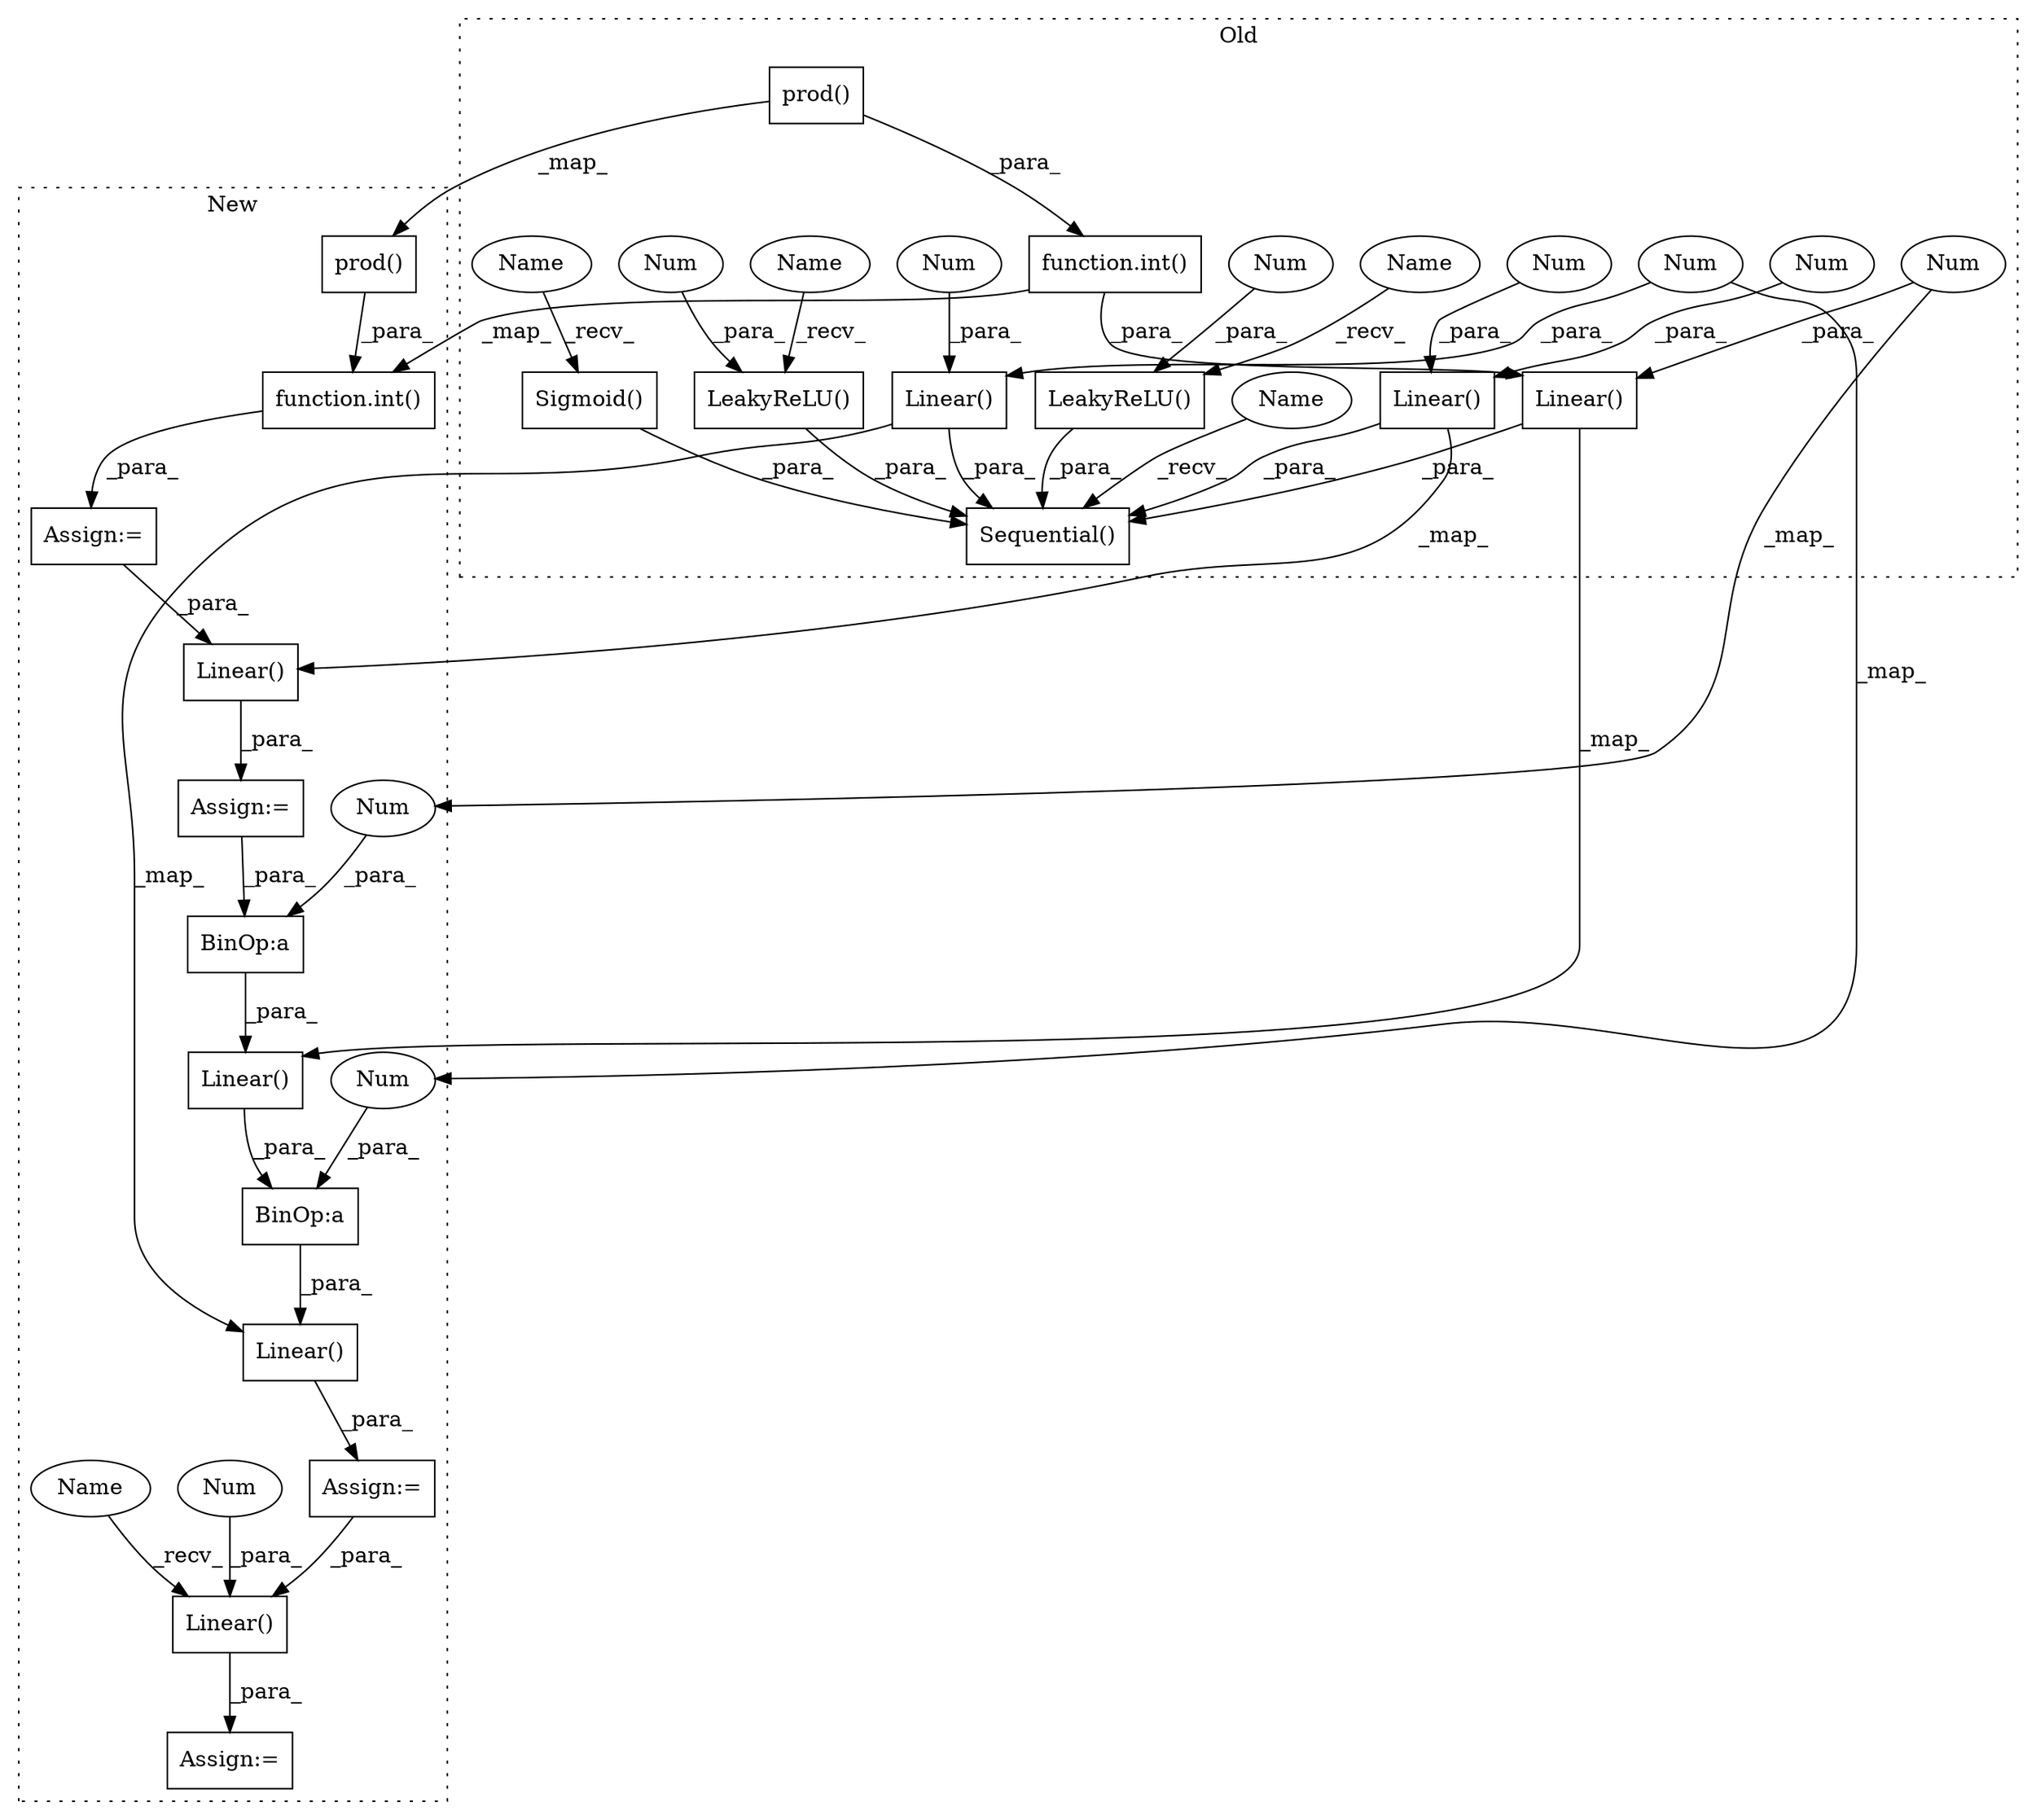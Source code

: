 digraph G {
subgraph cluster0 {
1 [label="Sigmoid()" a="75" s="1205" l="12" shape="box"];
3 [label="Sequential()" a="75" s="971,1217" l="27,11" shape="box"];
8 [label="Linear()" a="75" s="998,1036" l="10,1" shape="box"];
9 [label="function.int()" a="75" s="1008,1030" l="4,1" shape="box"];
11 [label="Linear()" a="75" s="1174,1190" l="10,1" shape="box"];
13 [label="prod()" a="75" s="1012,1029" l="8,1" shape="box"];
15 [label="Linear()" a="75" s="1096,1114" l="10,1" shape="box"];
17 [label="Num" a="76" s="1033" l="3" shape="ellipse"];
20 [label="Num" a="76" s="1184" l="3" shape="ellipse"];
22 [label="Num" a="76" s="1189" l="1" shape="ellipse"];
23 [label="Num" a="76" s="1106" l="3" shape="ellipse"];
24 [label="Num" a="76" s="1111" l="3" shape="ellipse"];
28 [label="LeakyReLU()" a="75" s="1129,1145" l="13,15" shape="box"];
29 [label="Num" a="76" s="1142" l="3" shape="ellipse"];
30 [label="LeakyReLU()" a="75" s="1051,1067" l="13,15" shape="box"];
31 [label="Num" a="76" s="1064" l="3" shape="ellipse"];
32 [label="Name" a="87" s="971" l="2" shape="ellipse"];
33 [label="Name" a="87" s="1051" l="2" shape="ellipse"];
34 [label="Name" a="87" s="1205" l="2" shape="ellipse"];
35 [label="Name" a="87" s="1129" l="2" shape="ellipse"];
label = "Old";
style="dotted";
}
subgraph cluster1 {
2 [label="Linear()" a="75" s="1219,1253" l="10,1" shape="box"];
4 [label="BinOp:a" a="82" s="1113" l="4" shape="box"];
5 [label="BinOp:a" a="82" s="1193" l="4" shape="box"];
6 [label="Assign:=" a="68" s="1216" l="3" shape="box"];
7 [label="Linear()" a="75" s="1059,1118" l="10,1" shape="box"];
10 [label="function.int()" a="75" s="967,989" l="4,1" shape="box"];
12 [label="Linear()" a="75" s="1139,1198" l="10,1" shape="box"];
14 [label="prod()" a="75" s="971,988" l="8,1" shape="box"];
16 [label="Linear()" a="75" s="1010,1038" l="10,1" shape="box"];
18 [label="Num" a="76" s="1117" l="1" shape="ellipse"];
19 [label="Num" a="76" s="1197" l="1" shape="ellipse"];
21 [label="Num" a="76" s="1252" l="1" shape="ellipse"];
25 [label="Assign:=" a="68" s="1136" l="3" shape="box"];
26 [label="Assign:=" a="68" s="1007" l="3" shape="box"];
27 [label="Assign:=" a="68" s="964" l="3" shape="box"];
36 [label="Name" a="87" s="1219" l="2" shape="ellipse"];
label = "New";
style="dotted";
}
1 -> 3 [label="_para_"];
2 -> 6 [label="_para_"];
4 -> 7 [label="_para_"];
5 -> 12 [label="_para_"];
7 -> 5 [label="_para_"];
8 -> 7 [label="_map_"];
8 -> 3 [label="_para_"];
9 -> 10 [label="_map_"];
9 -> 8 [label="_para_"];
10 -> 27 [label="_para_"];
11 -> 3 [label="_para_"];
11 -> 12 [label="_map_"];
12 -> 25 [label="_para_"];
13 -> 9 [label="_para_"];
13 -> 14 [label="_map_"];
14 -> 10 [label="_para_"];
15 -> 3 [label="_para_"];
15 -> 16 [label="_map_"];
16 -> 26 [label="_para_"];
17 -> 8 [label="_para_"];
17 -> 18 [label="_map_"];
18 -> 4 [label="_para_"];
19 -> 5 [label="_para_"];
20 -> 11 [label="_para_"];
20 -> 19 [label="_map_"];
21 -> 2 [label="_para_"];
22 -> 11 [label="_para_"];
23 -> 15 [label="_para_"];
24 -> 15 [label="_para_"];
25 -> 2 [label="_para_"];
26 -> 4 [label="_para_"];
27 -> 16 [label="_para_"];
28 -> 3 [label="_para_"];
29 -> 28 [label="_para_"];
30 -> 3 [label="_para_"];
31 -> 30 [label="_para_"];
32 -> 3 [label="_recv_"];
33 -> 30 [label="_recv_"];
34 -> 1 [label="_recv_"];
35 -> 28 [label="_recv_"];
36 -> 2 [label="_recv_"];
}